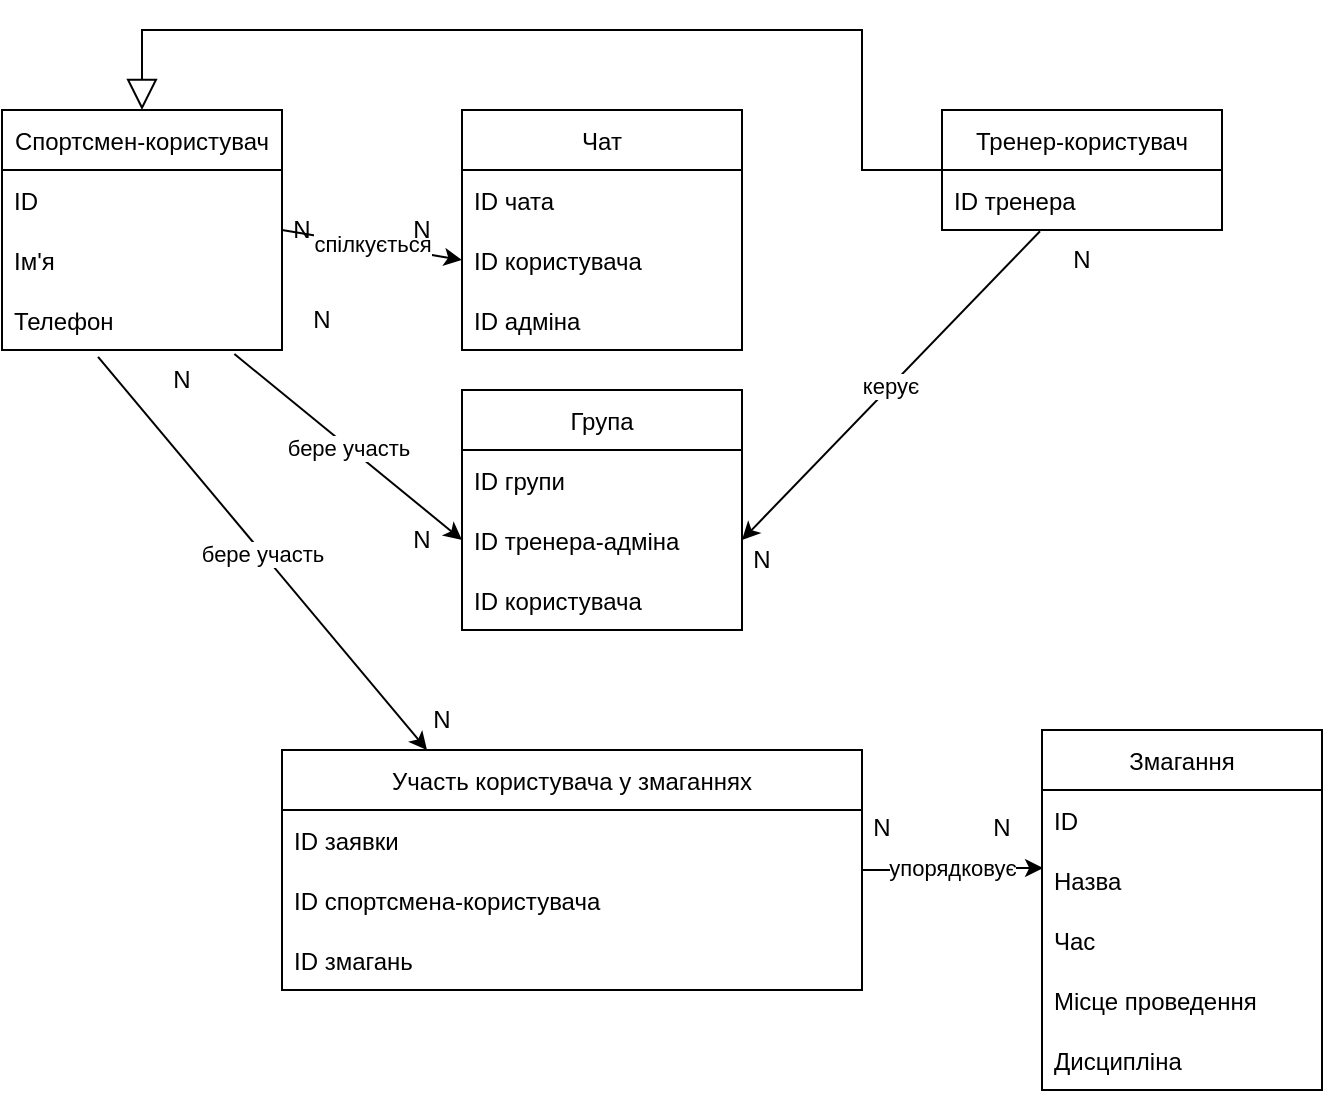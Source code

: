 <mxfile version="20.4.1" type="device"><diagram id="XohW3Wwtzese6Xrek9X9" name="Страница 1"><mxGraphModel dx="981" dy="508" grid="1" gridSize="10" guides="1" tooltips="1" connect="1" arrows="1" fold="1" page="1" pageScale="1" pageWidth="1169" pageHeight="827" math="0" shadow="0"><root><mxCell id="0"/><mxCell id="1" parent="0"/><mxCell id="T73JKiEIFVumvTce_HOK-1" value="Спортсмен-користувач" style="swimlane;fontStyle=0;childLayout=stackLayout;horizontal=1;startSize=30;horizontalStack=0;resizeParent=1;resizeParentMax=0;resizeLast=0;collapsible=1;marginBottom=0;" vertex="1" parent="1"><mxGeometry x="120" y="70" width="140" height="120" as="geometry"/></mxCell><mxCell id="T73JKiEIFVumvTce_HOK-2" value="ID" style="text;strokeColor=none;fillColor=none;align=left;verticalAlign=middle;spacingLeft=4;spacingRight=4;overflow=hidden;points=[[0,0.5],[1,0.5]];portConstraint=eastwest;rotatable=0;" vertex="1" parent="T73JKiEIFVumvTce_HOK-1"><mxGeometry y="30" width="140" height="30" as="geometry"/></mxCell><mxCell id="T73JKiEIFVumvTce_HOK-3" value="Ім'я" style="text;strokeColor=none;fillColor=none;align=left;verticalAlign=middle;spacingLeft=4;spacingRight=4;overflow=hidden;points=[[0,0.5],[1,0.5]];portConstraint=eastwest;rotatable=0;" vertex="1" parent="T73JKiEIFVumvTce_HOK-1"><mxGeometry y="60" width="140" height="30" as="geometry"/></mxCell><mxCell id="T73JKiEIFVumvTce_HOK-5" value="Телефон" style="text;strokeColor=none;fillColor=none;align=left;verticalAlign=middle;spacingLeft=4;spacingRight=4;overflow=hidden;points=[[0,0.5],[1,0.5]];portConstraint=eastwest;rotatable=0;" vertex="1" parent="T73JKiEIFVumvTce_HOK-1"><mxGeometry y="90" width="140" height="30" as="geometry"/></mxCell><mxCell id="T73JKiEIFVumvTce_HOK-63" style="edgeStyle=orthogonalEdgeStyle;rounded=0;orthogonalLoop=1;jettySize=auto;html=1;endArrow=block;endFill=0;endSize=13;" edge="1" parent="1" source="T73JKiEIFVumvTce_HOK-6" target="T73JKiEIFVumvTce_HOK-1"><mxGeometry relative="1" as="geometry"><mxPoint x="530" y="30" as="targetPoint"/><Array as="points"><mxPoint x="550" y="100"/><mxPoint x="550" y="30"/><mxPoint x="190" y="30"/></Array></mxGeometry></mxCell><mxCell id="T73JKiEIFVumvTce_HOK-6" value="Тренер-користувач" style="swimlane;fontStyle=0;childLayout=stackLayout;horizontal=1;startSize=30;horizontalStack=0;resizeParent=1;resizeParentMax=0;resizeLast=0;collapsible=1;marginBottom=0;" vertex="1" parent="1"><mxGeometry x="590" y="70" width="140" height="60" as="geometry"/></mxCell><mxCell id="T73JKiEIFVumvTce_HOK-7" value="ID тренера" style="text;strokeColor=none;fillColor=none;align=left;verticalAlign=middle;spacingLeft=4;spacingRight=4;overflow=hidden;points=[[0,0.5],[1,0.5]];portConstraint=eastwest;rotatable=0;" vertex="1" parent="T73JKiEIFVumvTce_HOK-6"><mxGeometry y="30" width="140" height="30" as="geometry"/></mxCell><mxCell id="T73JKiEIFVumvTce_HOK-15" value="Змагання" style="swimlane;fontStyle=0;childLayout=stackLayout;horizontal=1;startSize=30;horizontalStack=0;resizeParent=1;resizeParentMax=0;resizeLast=0;collapsible=1;marginBottom=0;" vertex="1" parent="1"><mxGeometry x="640" y="380" width="140" height="180" as="geometry"/></mxCell><mxCell id="T73JKiEIFVumvTce_HOK-16" value="ID" style="text;strokeColor=none;fillColor=none;align=left;verticalAlign=middle;spacingLeft=4;spacingRight=4;overflow=hidden;points=[[0,0.5],[1,0.5]];portConstraint=eastwest;rotatable=0;" vertex="1" parent="T73JKiEIFVumvTce_HOK-15"><mxGeometry y="30" width="140" height="30" as="geometry"/></mxCell><mxCell id="T73JKiEIFVumvTce_HOK-17" value="Назва" style="text;strokeColor=none;fillColor=none;align=left;verticalAlign=middle;spacingLeft=4;spacingRight=4;overflow=hidden;points=[[0,0.5],[1,0.5]];portConstraint=eastwest;rotatable=0;" vertex="1" parent="T73JKiEIFVumvTce_HOK-15"><mxGeometry y="60" width="140" height="30" as="geometry"/></mxCell><mxCell id="T73JKiEIFVumvTce_HOK-18" value="Час" style="text;strokeColor=none;fillColor=none;align=left;verticalAlign=middle;spacingLeft=4;spacingRight=4;overflow=hidden;points=[[0,0.5],[1,0.5]];portConstraint=eastwest;rotatable=0;" vertex="1" parent="T73JKiEIFVumvTce_HOK-15"><mxGeometry y="90" width="140" height="30" as="geometry"/></mxCell><mxCell id="T73JKiEIFVumvTce_HOK-19" value="Місце проведення" style="text;strokeColor=none;fillColor=none;align=left;verticalAlign=middle;spacingLeft=4;spacingRight=4;overflow=hidden;points=[[0,0.5],[1,0.5]];portConstraint=eastwest;rotatable=0;" vertex="1" parent="T73JKiEIFVumvTce_HOK-15"><mxGeometry y="120" width="140" height="30" as="geometry"/></mxCell><mxCell id="T73JKiEIFVumvTce_HOK-20" value="Дисципліна" style="text;strokeColor=none;fillColor=none;align=left;verticalAlign=middle;spacingLeft=4;spacingRight=4;overflow=hidden;points=[[0,0.5],[1,0.5]];portConstraint=eastwest;rotatable=0;" vertex="1" parent="T73JKiEIFVumvTce_HOK-15"><mxGeometry y="150" width="140" height="30" as="geometry"/></mxCell><mxCell id="T73JKiEIFVumvTce_HOK-45" value="упорядковує" style="edgeStyle=orthogonalEdgeStyle;rounded=0;orthogonalLoop=1;jettySize=auto;html=1;entryX=0.004;entryY=0.3;entryDx=0;entryDy=0;entryPerimeter=0;" edge="1" parent="1" source="T73JKiEIFVumvTce_HOK-22" target="T73JKiEIFVumvTce_HOK-17"><mxGeometry relative="1" as="geometry"/></mxCell><mxCell id="T73JKiEIFVumvTce_HOK-22" value="Участь користувача у змаганнях" style="swimlane;fontStyle=0;childLayout=stackLayout;horizontal=1;startSize=30;horizontalStack=0;resizeParent=1;resizeParentMax=0;resizeLast=0;collapsible=1;marginBottom=0;" vertex="1" parent="1"><mxGeometry x="260" y="390" width="290" height="120" as="geometry"/></mxCell><mxCell id="T73JKiEIFVumvTce_HOK-23" value="ID заявки" style="text;strokeColor=none;fillColor=none;align=left;verticalAlign=middle;spacingLeft=4;spacingRight=4;overflow=hidden;points=[[0,0.5],[1,0.5]];portConstraint=eastwest;rotatable=0;" vertex="1" parent="T73JKiEIFVumvTce_HOK-22"><mxGeometry y="30" width="290" height="30" as="geometry"/></mxCell><mxCell id="T73JKiEIFVumvTce_HOK-24" value="ID спортсмена-користувача" style="text;strokeColor=none;fillColor=none;align=left;verticalAlign=middle;spacingLeft=4;spacingRight=4;overflow=hidden;points=[[0,0.5],[1,0.5]];portConstraint=eastwest;rotatable=0;" vertex="1" parent="T73JKiEIFVumvTce_HOK-22"><mxGeometry y="60" width="290" height="30" as="geometry"/></mxCell><mxCell id="T73JKiEIFVumvTce_HOK-25" value="ID змагань" style="text;strokeColor=none;fillColor=none;align=left;verticalAlign=middle;spacingLeft=4;spacingRight=4;overflow=hidden;points=[[0,0.5],[1,0.5]];portConstraint=eastwest;rotatable=0;" vertex="1" parent="T73JKiEIFVumvTce_HOK-22"><mxGeometry y="90" width="290" height="30" as="geometry"/></mxCell><mxCell id="T73JKiEIFVumvTce_HOK-28" value="Чат" style="swimlane;fontStyle=0;childLayout=stackLayout;horizontal=1;startSize=30;horizontalStack=0;resizeParent=1;resizeParentMax=0;resizeLast=0;collapsible=1;marginBottom=0;" vertex="1" parent="1"><mxGeometry x="350" y="70" width="140" height="120" as="geometry"/></mxCell><mxCell id="T73JKiEIFVumvTce_HOK-29" value="ID чата" style="text;strokeColor=none;fillColor=none;align=left;verticalAlign=middle;spacingLeft=4;spacingRight=4;overflow=hidden;points=[[0,0.5],[1,0.5]];portConstraint=eastwest;rotatable=0;" vertex="1" parent="T73JKiEIFVumvTce_HOK-28"><mxGeometry y="30" width="140" height="30" as="geometry"/></mxCell><mxCell id="T73JKiEIFVumvTce_HOK-30" value="ID користувача" style="text;strokeColor=none;fillColor=none;align=left;verticalAlign=middle;spacingLeft=4;spacingRight=4;overflow=hidden;points=[[0,0.5],[1,0.5]];portConstraint=eastwest;rotatable=0;" vertex="1" parent="T73JKiEIFVumvTce_HOK-28"><mxGeometry y="60" width="140" height="30" as="geometry"/></mxCell><mxCell id="T73JKiEIFVumvTce_HOK-36" value="ID адміна" style="text;strokeColor=none;fillColor=none;align=left;verticalAlign=middle;spacingLeft=4;spacingRight=4;overflow=hidden;points=[[0,0.5],[1,0.5]];portConstraint=eastwest;rotatable=0;" vertex="1" parent="T73JKiEIFVumvTce_HOK-28"><mxGeometry y="90" width="140" height="30" as="geometry"/></mxCell><mxCell id="T73JKiEIFVumvTce_HOK-32" value="Група" style="swimlane;fontStyle=0;childLayout=stackLayout;horizontal=1;startSize=30;horizontalStack=0;resizeParent=1;resizeParentMax=0;resizeLast=0;collapsible=1;marginBottom=0;" vertex="1" parent="1"><mxGeometry x="350" y="210" width="140" height="120" as="geometry"/></mxCell><mxCell id="T73JKiEIFVumvTce_HOK-33" value="ID групи" style="text;strokeColor=none;fillColor=none;align=left;verticalAlign=middle;spacingLeft=4;spacingRight=4;overflow=hidden;points=[[0,0.5],[1,0.5]];portConstraint=eastwest;rotatable=0;" vertex="1" parent="T73JKiEIFVumvTce_HOK-32"><mxGeometry y="30" width="140" height="30" as="geometry"/></mxCell><mxCell id="T73JKiEIFVumvTce_HOK-34" value="ID тренера-адміна" style="text;strokeColor=none;fillColor=none;align=left;verticalAlign=middle;spacingLeft=4;spacingRight=4;overflow=hidden;points=[[0,0.5],[1,0.5]];portConstraint=eastwest;rotatable=0;" vertex="1" parent="T73JKiEIFVumvTce_HOK-32"><mxGeometry y="60" width="140" height="30" as="geometry"/></mxCell><mxCell id="T73JKiEIFVumvTce_HOK-35" value="ID користувача" style="text;strokeColor=none;fillColor=none;align=left;verticalAlign=middle;spacingLeft=4;spacingRight=4;overflow=hidden;points=[[0,0.5],[1,0.5]];portConstraint=eastwest;rotatable=0;" vertex="1" parent="T73JKiEIFVumvTce_HOK-32"><mxGeometry y="90" width="140" height="30" as="geometry"/></mxCell><mxCell id="T73JKiEIFVumvTce_HOK-37" value="спілкується" style="endArrow=classic;html=1;rounded=0;exitX=1;exitY=0.5;exitDx=0;exitDy=0;entryX=0;entryY=0.5;entryDx=0;entryDy=0;" edge="1" parent="1" source="T73JKiEIFVumvTce_HOK-1" target="T73JKiEIFVumvTce_HOK-30"><mxGeometry width="50" height="50" relative="1" as="geometry"><mxPoint x="560" y="430" as="sourcePoint"/><mxPoint x="610" y="380" as="targetPoint"/></mxGeometry></mxCell><mxCell id="T73JKiEIFVumvTce_HOK-39" value="керує" style="endArrow=classic;html=1;rounded=0;exitX=0.35;exitY=1.021;exitDx=0;exitDy=0;entryX=1;entryY=0.5;entryDx=0;entryDy=0;exitPerimeter=0;" edge="1" parent="1" source="T73JKiEIFVumvTce_HOK-7" target="T73JKiEIFVumvTce_HOK-34"><mxGeometry width="50" height="50" relative="1" as="geometry"><mxPoint x="590.56" y="160.57" as="sourcePoint"/><mxPoint x="500" y="155" as="targetPoint"/></mxGeometry></mxCell><mxCell id="T73JKiEIFVumvTce_HOK-40" value="бере участь" style="endArrow=classic;html=1;rounded=0;exitX=0.83;exitY=1.067;exitDx=0;exitDy=0;entryX=0;entryY=0.5;entryDx=0;entryDy=0;exitPerimeter=0;" edge="1" parent="1" source="T73JKiEIFVumvTce_HOK-5" target="T73JKiEIFVumvTce_HOK-34"><mxGeometry width="50" height="50" relative="1" as="geometry"><mxPoint x="259.72" y="220.96" as="sourcePoint"/><mxPoint x="610" y="380" as="targetPoint"/></mxGeometry></mxCell><mxCell id="T73JKiEIFVumvTce_HOK-43" value="бере участь" style="endArrow=classic;html=1;rounded=0;exitX=0.343;exitY=1.113;exitDx=0;exitDy=0;entryX=0.25;entryY=0;entryDx=0;entryDy=0;exitPerimeter=0;" edge="1" parent="1" source="T73JKiEIFVumvTce_HOK-5" target="T73JKiEIFVumvTce_HOK-22"><mxGeometry width="50" height="50" relative="1" as="geometry"><mxPoint x="183.84" y="223.03" as="sourcePoint"/><mxPoint x="487.5" y="400" as="targetPoint"/></mxGeometry></mxCell><mxCell id="T73JKiEIFVumvTce_HOK-47" value="N" style="text;html=1;strokeColor=none;fillColor=none;align=center;verticalAlign=middle;whiteSpace=wrap;rounded=0;" vertex="1" parent="1"><mxGeometry x="300" y="115" width="60" height="30" as="geometry"/></mxCell><mxCell id="T73JKiEIFVumvTce_HOK-48" value="N" style="text;html=1;strokeColor=none;fillColor=none;align=center;verticalAlign=middle;whiteSpace=wrap;rounded=0;" vertex="1" parent="1"><mxGeometry x="250" y="160" width="60" height="30" as="geometry"/></mxCell><mxCell id="T73JKiEIFVumvTce_HOK-49" value="N" style="text;html=1;strokeColor=none;fillColor=none;align=center;verticalAlign=middle;whiteSpace=wrap;rounded=0;" vertex="1" parent="1"><mxGeometry x="300" y="270" width="60" height="30" as="geometry"/></mxCell><mxCell id="T73JKiEIFVumvTce_HOK-51" value="N" style="text;html=1;strokeColor=none;fillColor=none;align=center;verticalAlign=middle;whiteSpace=wrap;rounded=0;" vertex="1" parent="1"><mxGeometry x="240" y="115" width="60" height="30" as="geometry"/></mxCell><mxCell id="T73JKiEIFVumvTce_HOK-55" value="N" style="text;html=1;strokeColor=none;fillColor=none;align=center;verticalAlign=middle;whiteSpace=wrap;rounded=0;" vertex="1" parent="1"><mxGeometry x="310" y="360" width="60" height="30" as="geometry"/></mxCell><mxCell id="T73JKiEIFVumvTce_HOK-57" value="N" style="text;html=1;strokeColor=none;fillColor=none;align=center;verticalAlign=middle;whiteSpace=wrap;rounded=0;" vertex="1" parent="1"><mxGeometry x="590" y="414" width="60" height="30" as="geometry"/></mxCell><mxCell id="T73JKiEIFVumvTce_HOK-58" value="N" style="text;html=1;strokeColor=none;fillColor=none;align=center;verticalAlign=middle;whiteSpace=wrap;rounded=0;" vertex="1" parent="1"><mxGeometry x="530" y="414" width="60" height="30" as="geometry"/></mxCell><mxCell id="T73JKiEIFVumvTce_HOK-60" value="N" style="text;html=1;strokeColor=none;fillColor=none;align=center;verticalAlign=middle;whiteSpace=wrap;rounded=0;" vertex="1" parent="1"><mxGeometry x="180" y="190" width="60" height="30" as="geometry"/></mxCell><mxCell id="T73JKiEIFVumvTce_HOK-61" value="N" style="text;html=1;strokeColor=none;fillColor=none;align=center;verticalAlign=middle;whiteSpace=wrap;rounded=0;" vertex="1" parent="1"><mxGeometry x="630" y="130" width="60" height="30" as="geometry"/></mxCell><mxCell id="T73JKiEIFVumvTce_HOK-62" value="N" style="text;html=1;strokeColor=none;fillColor=none;align=center;verticalAlign=middle;whiteSpace=wrap;rounded=0;" vertex="1" parent="1"><mxGeometry x="470" y="280" width="60" height="30" as="geometry"/></mxCell></root></mxGraphModel></diagram></mxfile>